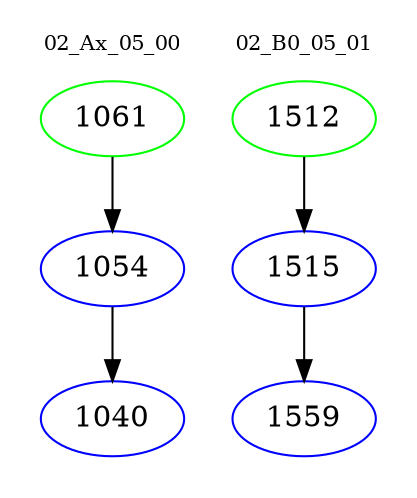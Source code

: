 digraph{
subgraph cluster_0 {
color = white
label = "02_Ax_05_00";
fontsize=10;
T0_1061 [label="1061", color="green"]
T0_1061 -> T0_1054 [color="black"]
T0_1054 [label="1054", color="blue"]
T0_1054 -> T0_1040 [color="black"]
T0_1040 [label="1040", color="blue"]
}
subgraph cluster_1 {
color = white
label = "02_B0_05_01";
fontsize=10;
T1_1512 [label="1512", color="green"]
T1_1512 -> T1_1515 [color="black"]
T1_1515 [label="1515", color="blue"]
T1_1515 -> T1_1559 [color="black"]
T1_1559 [label="1559", color="blue"]
}
}

